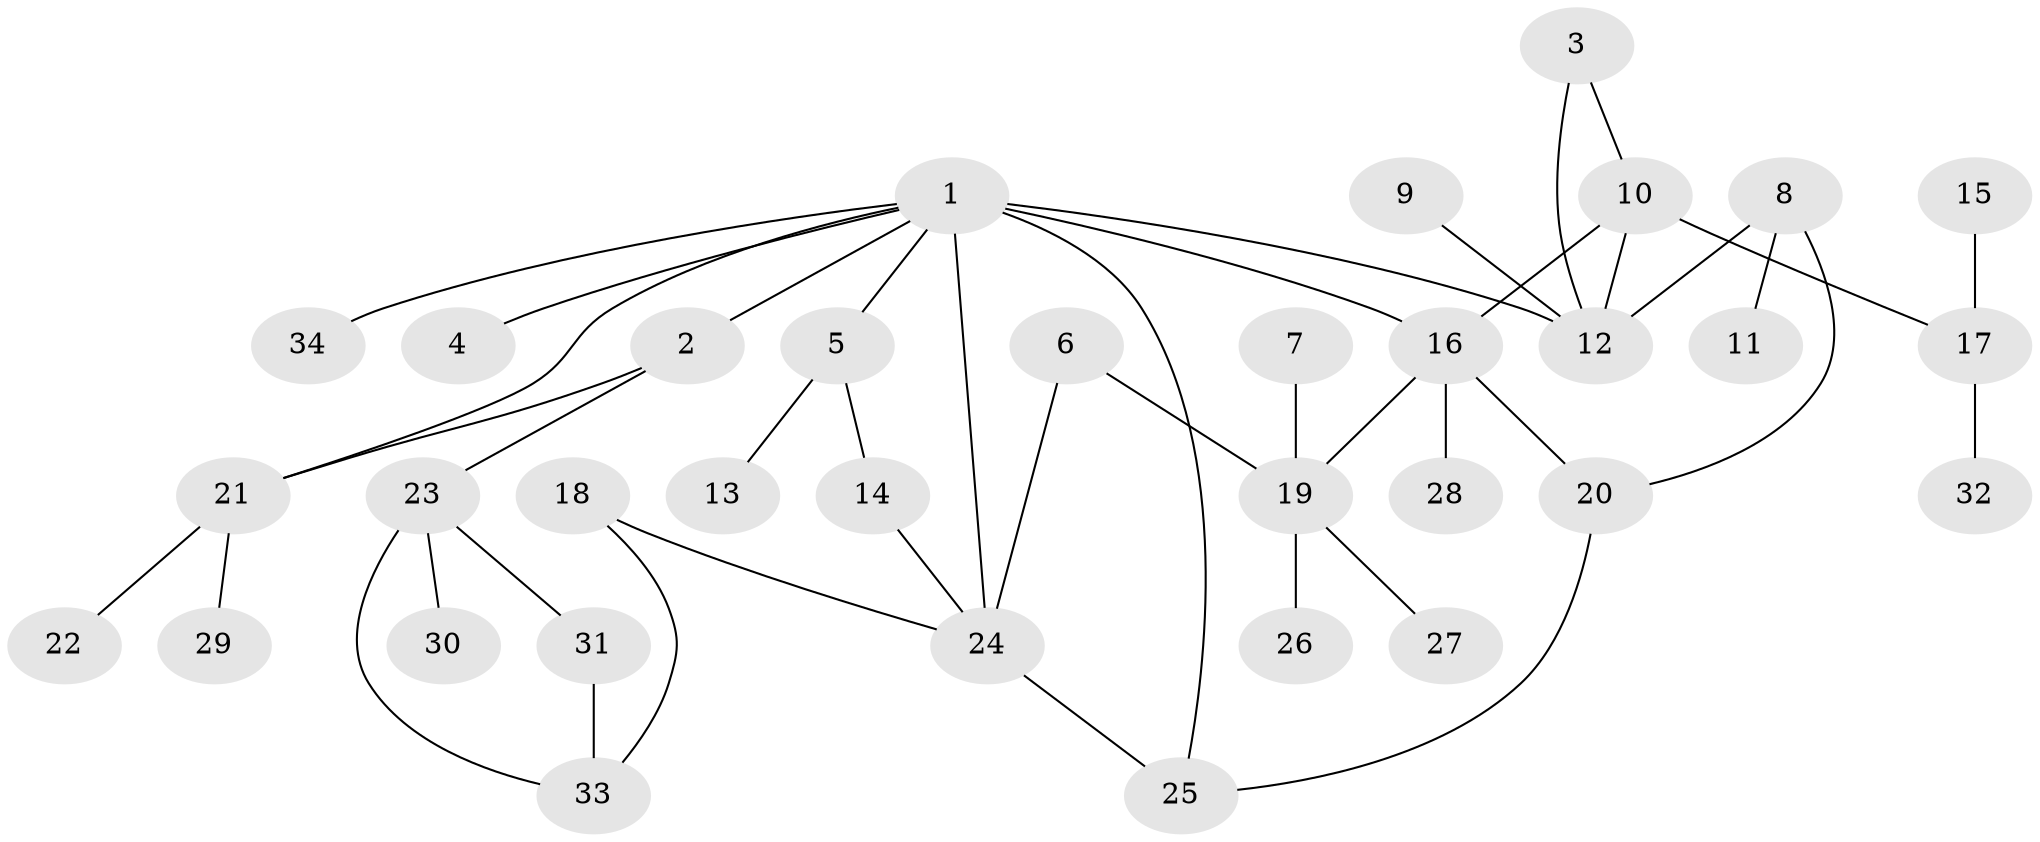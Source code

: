 // original degree distribution, {4: 0.08955223880597014, 6: 0.04477611940298507, 3: 0.23880597014925373, 1: 0.31343283582089554, 5: 0.014925373134328358, 2: 0.29850746268656714}
// Generated by graph-tools (version 1.1) at 2025/25/03/09/25 03:25:26]
// undirected, 34 vertices, 43 edges
graph export_dot {
graph [start="1"]
  node [color=gray90,style=filled];
  1;
  2;
  3;
  4;
  5;
  6;
  7;
  8;
  9;
  10;
  11;
  12;
  13;
  14;
  15;
  16;
  17;
  18;
  19;
  20;
  21;
  22;
  23;
  24;
  25;
  26;
  27;
  28;
  29;
  30;
  31;
  32;
  33;
  34;
  1 -- 2 [weight=1.0];
  1 -- 4 [weight=1.0];
  1 -- 5 [weight=1.0];
  1 -- 12 [weight=1.0];
  1 -- 16 [weight=2.0];
  1 -- 21 [weight=1.0];
  1 -- 24 [weight=1.0];
  1 -- 25 [weight=2.0];
  1 -- 34 [weight=1.0];
  2 -- 21 [weight=1.0];
  2 -- 23 [weight=1.0];
  3 -- 10 [weight=1.0];
  3 -- 12 [weight=1.0];
  5 -- 13 [weight=1.0];
  5 -- 14 [weight=1.0];
  6 -- 19 [weight=1.0];
  6 -- 24 [weight=1.0];
  7 -- 19 [weight=1.0];
  8 -- 11 [weight=1.0];
  8 -- 12 [weight=1.0];
  8 -- 20 [weight=1.0];
  9 -- 12 [weight=1.0];
  10 -- 12 [weight=1.0];
  10 -- 16 [weight=1.0];
  10 -- 17 [weight=1.0];
  14 -- 24 [weight=1.0];
  15 -- 17 [weight=1.0];
  16 -- 19 [weight=1.0];
  16 -- 20 [weight=1.0];
  16 -- 28 [weight=1.0];
  17 -- 32 [weight=1.0];
  18 -- 24 [weight=1.0];
  18 -- 33 [weight=1.0];
  19 -- 26 [weight=1.0];
  19 -- 27 [weight=1.0];
  20 -- 25 [weight=1.0];
  21 -- 22 [weight=1.0];
  21 -- 29 [weight=1.0];
  23 -- 30 [weight=1.0];
  23 -- 31 [weight=1.0];
  23 -- 33 [weight=1.0];
  24 -- 25 [weight=1.0];
  31 -- 33 [weight=1.0];
}
